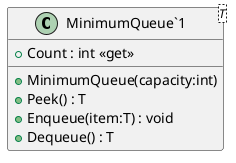 @startuml
class "MinimumQueue`1"<T> {
    + MinimumQueue(capacity:int)
    + Count : int <<get>>
    + Peek() : T
    + Enqueue(item:T) : void
    + Dequeue() : T
}
@enduml
